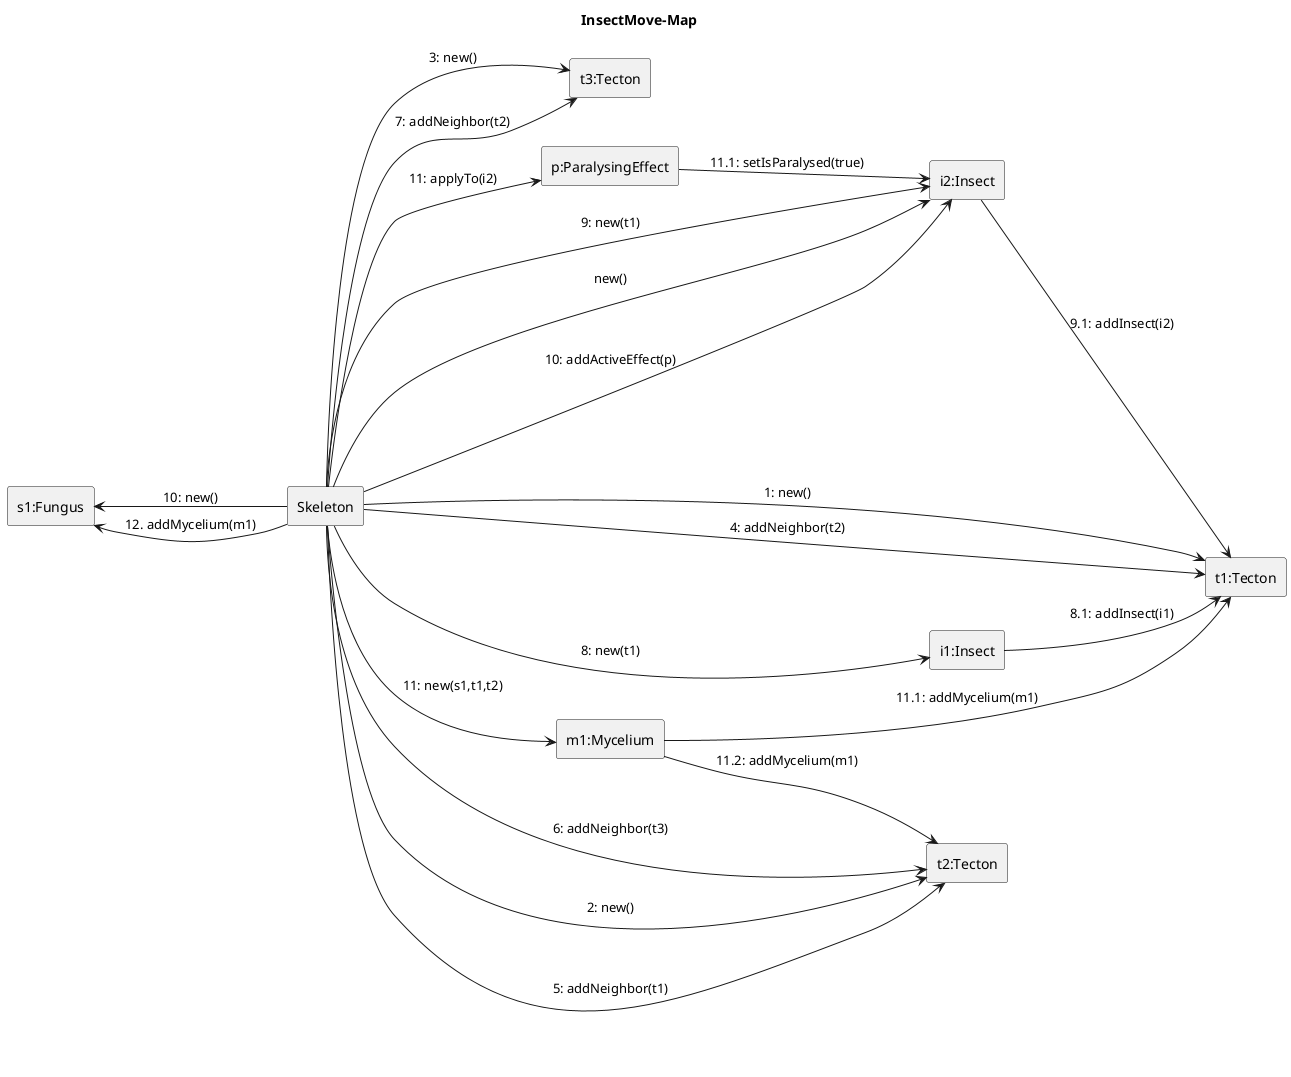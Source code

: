 @startuml Insect-move/map 
skinparam linestyle ortho
left to right direction
title InsectMove-Map

rectangle Skeleton

rectangle "s1:Fungus" as s1
rectangle "m1:Mycelium" as m1
rectangle "t1:Tecton" as t1
rectangle "t2:Tecton" as t2
rectangle "t3:Tecton" as t3
rectangle "i1:Insect" as i1
together{
    rectangle "i2:Insect" as i2
    rectangle "p:ParalysingEffect" as p
}

Skeleton --> t1: 1: new()
Skeleton -down-> t2: 2: new()
Skeleton -up-> t3: 3: new()
Skeleton --> t1: 4: addNeighbor(t2)
Skeleton --> t2: 5: addNeighbor(t1)
Skeleton --> t2: 6: addNeighbor(t3)
Skeleton --> t3: 7: addNeighbor(t2)

Skeleton --> i1: 8: new(t1)
i1 --> t1 : 8.1: addInsect(i1)
Skeleton --> i2: 9: new(t1)
i2 --> t1 : 9.1: addInsect(i2)
'TODO
Skeleton --> i2: new()
Skeleton --> i2: 10: addActiveEffect(p)
Skeleton --> p : 11: applyTo(i2)
p --> i2 : 11.1: setIsParalysed(true)


Skeleton -left-> s1: 10: new()
Skeleton --> m1: 11: new(s1,t1,t2)
m1 --> t1 : 11.1: addMycelium(m1)
m1 --> t2 : 11.2: addMycelium(m1)
Skeleton --> s1: 12. addMycelium(m1)


@enduml
